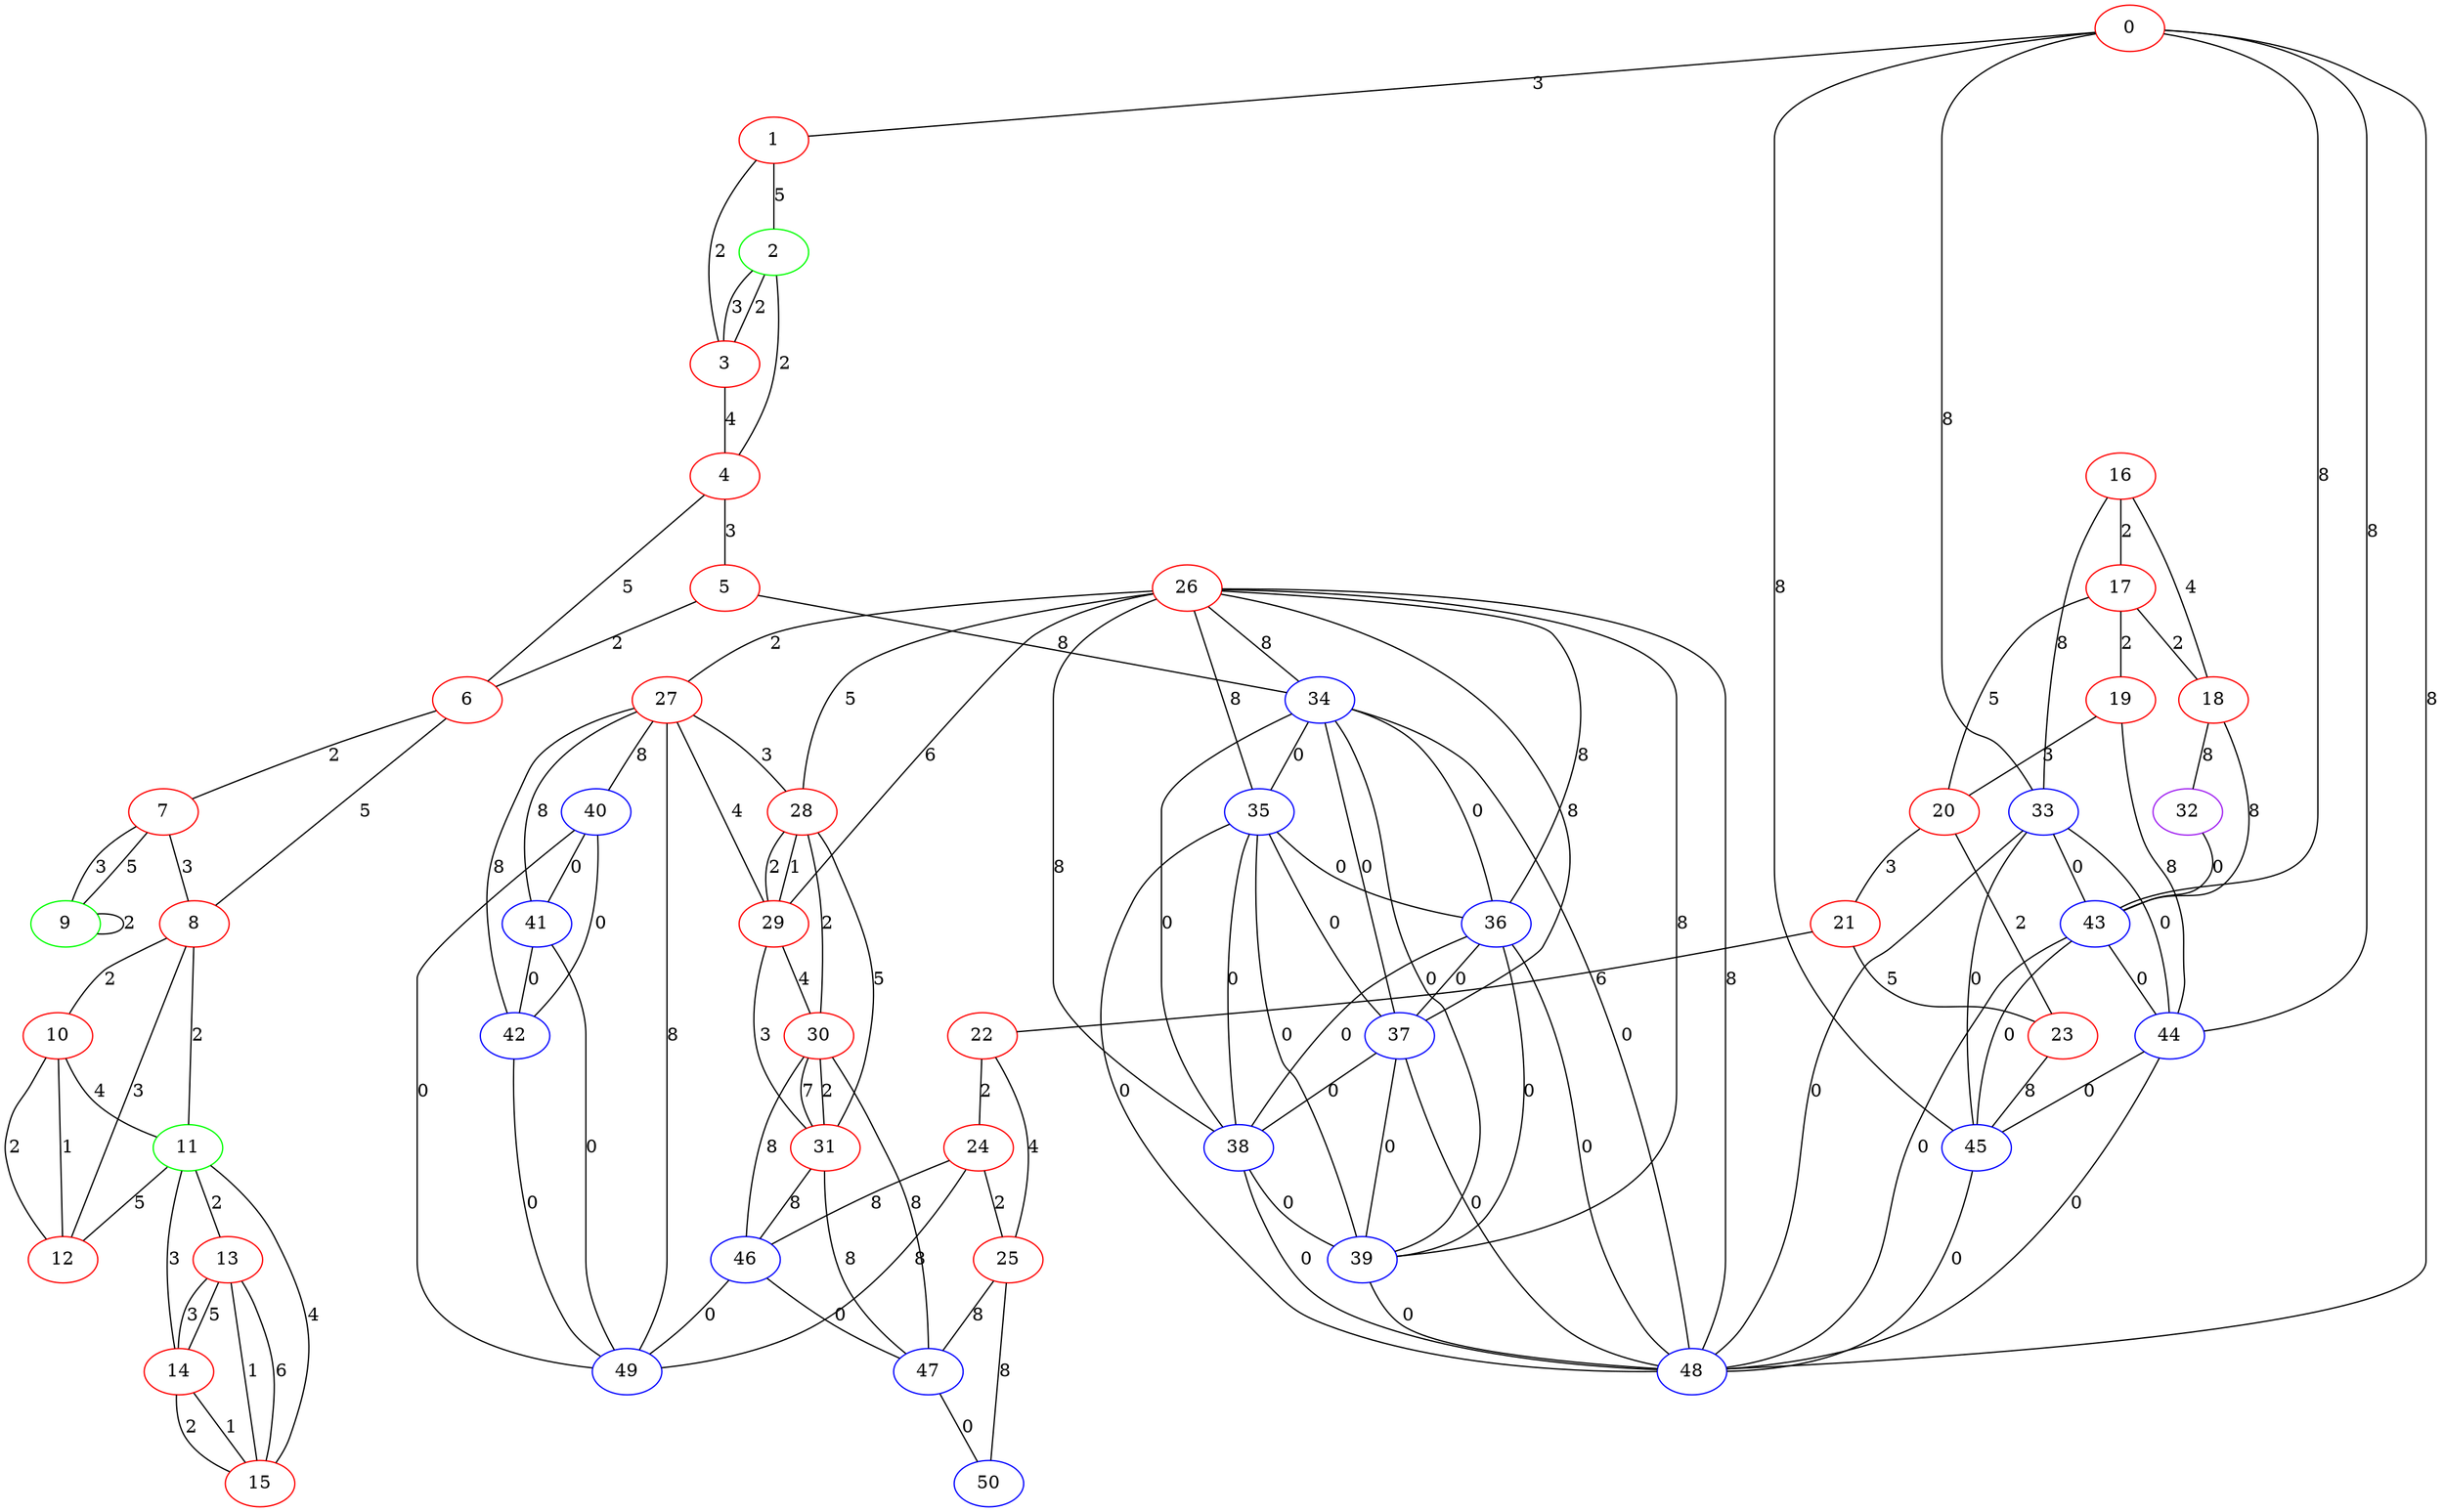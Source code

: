 graph "" {
0 [color=red, weight=1];
1 [color=red, weight=1];
2 [color=green, weight=2];
3 [color=red, weight=1];
4 [color=red, weight=1];
5 [color=red, weight=1];
6 [color=red, weight=1];
7 [color=red, weight=1];
8 [color=red, weight=1];
9 [color=green, weight=2];
10 [color=red, weight=1];
11 [color=green, weight=2];
12 [color=red, weight=1];
13 [color=red, weight=1];
14 [color=red, weight=1];
15 [color=red, weight=1];
16 [color=red, weight=1];
17 [color=red, weight=1];
18 [color=red, weight=1];
19 [color=red, weight=1];
20 [color=red, weight=1];
21 [color=red, weight=1];
22 [color=red, weight=1];
23 [color=red, weight=1];
24 [color=red, weight=1];
25 [color=red, weight=1];
26 [color=red, weight=1];
27 [color=red, weight=1];
28 [color=red, weight=1];
29 [color=red, weight=1];
30 [color=red, weight=1];
31 [color=red, weight=1];
32 [color=purple, weight=4];
33 [color=blue, weight=3];
34 [color=blue, weight=3];
35 [color=blue, weight=3];
36 [color=blue, weight=3];
37 [color=blue, weight=3];
38 [color=blue, weight=3];
39 [color=blue, weight=3];
40 [color=blue, weight=3];
41 [color=blue, weight=3];
42 [color=blue, weight=3];
43 [color=blue, weight=3];
44 [color=blue, weight=3];
45 [color=blue, weight=3];
46 [color=blue, weight=3];
47 [color=blue, weight=3];
48 [color=blue, weight=3];
49 [color=blue, weight=3];
50 [color=blue, weight=3];
0 -- 1  [key=0, label=3];
0 -- 33  [key=0, label=8];
0 -- 43  [key=0, label=8];
0 -- 44  [key=0, label=8];
0 -- 45  [key=0, label=8];
0 -- 48  [key=0, label=8];
1 -- 2  [key=0, label=5];
1 -- 3  [key=0, label=2];
2 -- 3  [key=0, label=2];
2 -- 3  [key=1, label=3];
2 -- 4  [key=0, label=2];
3 -- 4  [key=0, label=4];
4 -- 5  [key=0, label=3];
4 -- 6  [key=0, label=5];
5 -- 34  [key=0, label=8];
5 -- 6  [key=0, label=2];
6 -- 8  [key=0, label=5];
6 -- 7  [key=0, label=2];
7 -- 8  [key=0, label=3];
7 -- 9  [key=0, label=3];
7 -- 9  [key=1, label=5];
8 -- 10  [key=0, label=2];
8 -- 11  [key=0, label=2];
8 -- 12  [key=0, label=3];
9 -- 9  [key=0, label=2];
10 -- 11  [key=0, label=4];
10 -- 12  [key=0, label=2];
10 -- 12  [key=1, label=1];
11 -- 12  [key=0, label=5];
11 -- 13  [key=0, label=2];
11 -- 14  [key=0, label=3];
11 -- 15  [key=0, label=4];
13 -- 14  [key=0, label=3];
13 -- 14  [key=1, label=5];
13 -- 15  [key=0, label=1];
13 -- 15  [key=1, label=6];
14 -- 15  [key=0, label=2];
14 -- 15  [key=1, label=1];
16 -- 17  [key=0, label=2];
16 -- 18  [key=0, label=4];
16 -- 33  [key=0, label=8];
17 -- 18  [key=0, label=2];
17 -- 19  [key=0, label=2];
17 -- 20  [key=0, label=5];
18 -- 43  [key=0, label=8];
18 -- 32  [key=0, label=8];
19 -- 20  [key=0, label=3];
19 -- 44  [key=0, label=8];
20 -- 21  [key=0, label=3];
20 -- 23  [key=0, label=2];
21 -- 22  [key=0, label=6];
21 -- 23  [key=0, label=5];
22 -- 24  [key=0, label=2];
22 -- 25  [key=0, label=4];
23 -- 45  [key=0, label=8];
24 -- 25  [key=0, label=2];
24 -- 46  [key=0, label=8];
24 -- 49  [key=0, label=8];
25 -- 50  [key=0, label=8];
25 -- 47  [key=0, label=8];
26 -- 34  [key=0, label=8];
26 -- 35  [key=0, label=8];
26 -- 36  [key=0, label=8];
26 -- 37  [key=0, label=8];
26 -- 38  [key=0, label=8];
26 -- 39  [key=0, label=8];
26 -- 48  [key=0, label=8];
26 -- 27  [key=0, label=2];
26 -- 28  [key=0, label=5];
26 -- 29  [key=0, label=6];
27 -- 40  [key=0, label=8];
27 -- 41  [key=0, label=8];
27 -- 42  [key=0, label=8];
27 -- 49  [key=0, label=8];
27 -- 28  [key=0, label=3];
27 -- 29  [key=0, label=4];
28 -- 29  [key=0, label=1];
28 -- 29  [key=1, label=2];
28 -- 30  [key=0, label=2];
28 -- 31  [key=0, label=5];
29 -- 30  [key=0, label=4];
29 -- 31  [key=0, label=3];
30 -- 47  [key=0, label=8];
30 -- 46  [key=0, label=8];
30 -- 31  [key=0, label=7];
30 -- 31  [key=1, label=2];
31 -- 46  [key=0, label=8];
31 -- 47  [key=0, label=8];
32 -- 43  [key=0, label=0];
33 -- 43  [key=0, label=0];
33 -- 44  [key=0, label=0];
33 -- 45  [key=0, label=0];
33 -- 48  [key=0, label=0];
34 -- 35  [key=0, label=0];
34 -- 36  [key=0, label=0];
34 -- 37  [key=0, label=0];
34 -- 38  [key=0, label=0];
34 -- 39  [key=0, label=0];
34 -- 48  [key=0, label=0];
35 -- 36  [key=0, label=0];
35 -- 37  [key=0, label=0];
35 -- 38  [key=0, label=0];
35 -- 39  [key=0, label=0];
35 -- 48  [key=0, label=0];
36 -- 37  [key=0, label=0];
36 -- 38  [key=0, label=0];
36 -- 39  [key=0, label=0];
36 -- 48  [key=0, label=0];
37 -- 38  [key=0, label=0];
37 -- 39  [key=0, label=0];
37 -- 48  [key=0, label=0];
38 -- 39  [key=0, label=0];
38 -- 48  [key=0, label=0];
39 -- 48  [key=0, label=0];
40 -- 41  [key=0, label=0];
40 -- 42  [key=0, label=0];
40 -- 49  [key=0, label=0];
41 -- 49  [key=0, label=0];
41 -- 42  [key=0, label=0];
42 -- 49  [key=0, label=0];
43 -- 44  [key=0, label=0];
43 -- 45  [key=0, label=0];
43 -- 48  [key=0, label=0];
44 -- 45  [key=0, label=0];
44 -- 48  [key=0, label=0];
45 -- 48  [key=0, label=0];
46 -- 49  [key=0, label=0];
46 -- 47  [key=0, label=0];
47 -- 50  [key=0, label=0];
}
